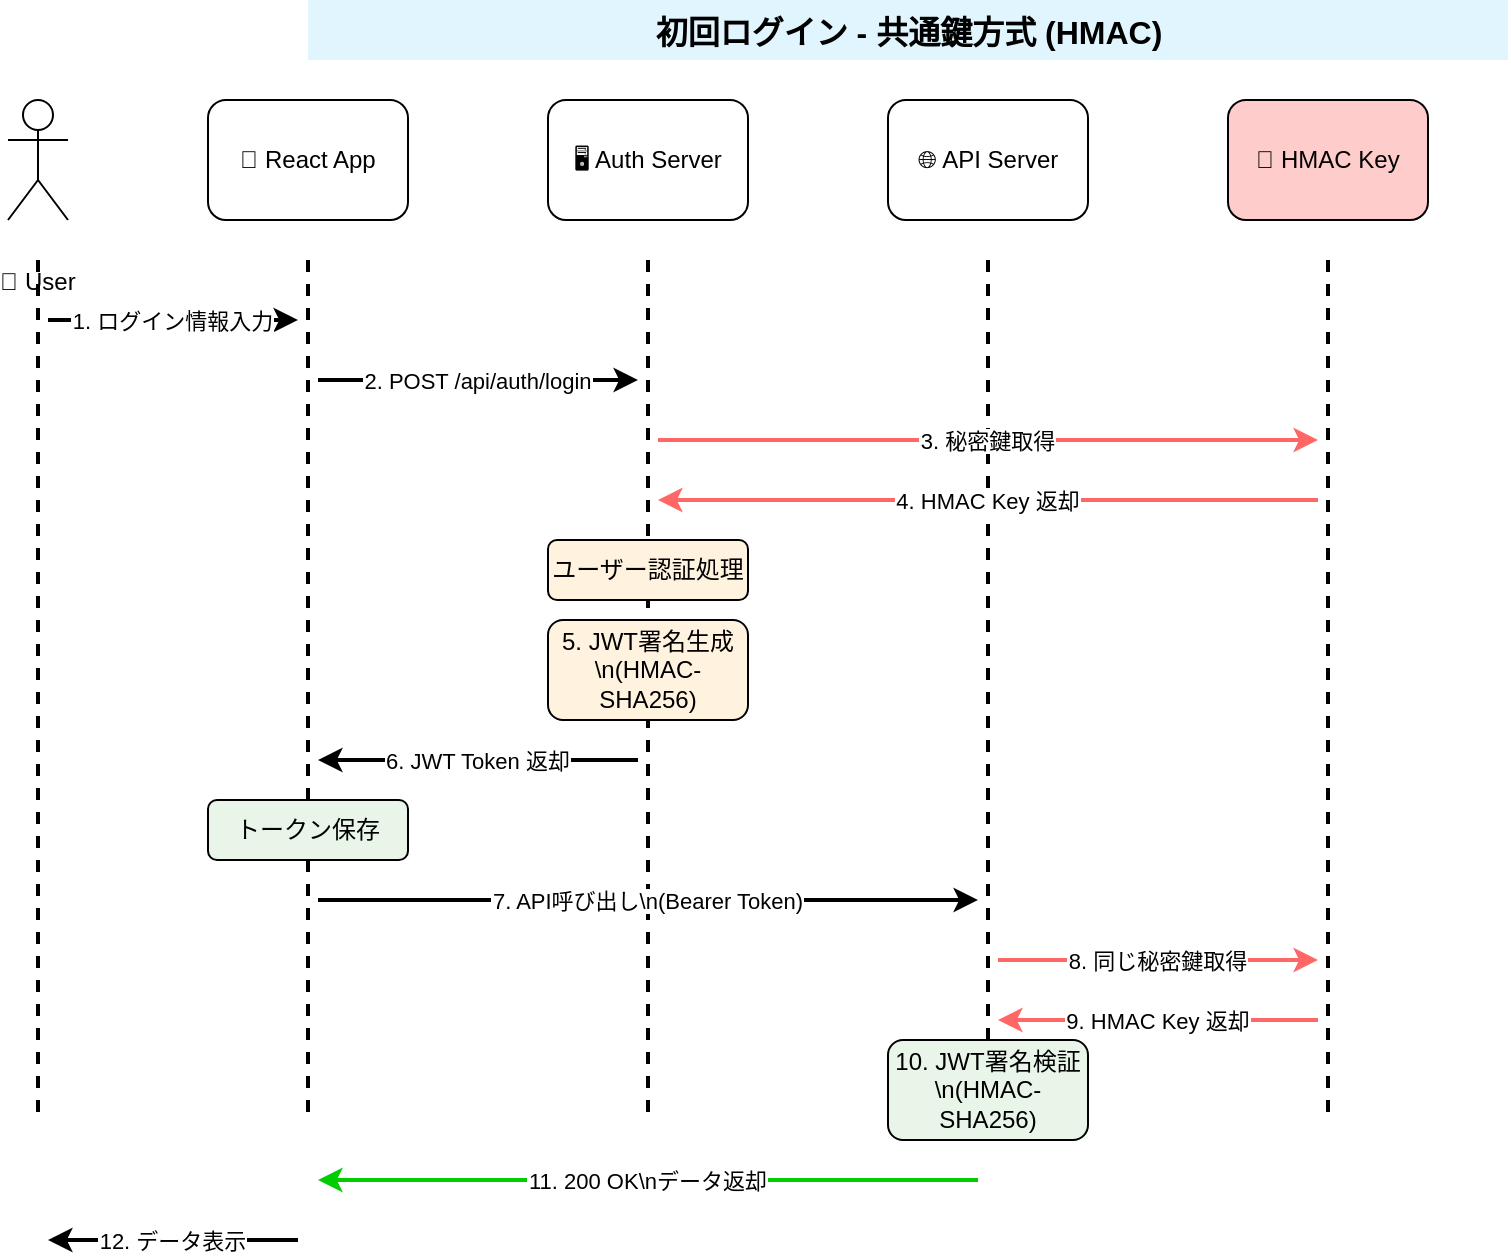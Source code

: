<mxfile version="1.0" type="device">
<diagram name="1. Initial Login - HMAC">
<mxGraphModel dx="1200" dy="800" grid="1" gridSize="10" guides="1" tooltips="1" connect="1" arrows="1" fold="1" page="1" pageScale="1" pageWidth="1200" pageHeight="800">
<root>
<mxCell id="0"/>
<mxCell id="1" parent="0"/>

<mxCell id="title1" value="初回ログイン - 共通鍵方式 (HMAC)" style="text;html=1;strokeColor=none;fillColor=#e1f5fe;align=center;fontSize=16;fontStyle=1;" vertex="1" parent="1">
<mxGeometry x="200" y="20" width="600" height="30" as="geometry"/>
</mxCell>

<mxCell id="user1" value="👤 User" style="shape=umlActor;verticalLabelPosition=bottom;" vertex="1" parent="1">
<mxGeometry x="50" y="70" width="30" height="60" as="geometry"/>
</mxCell>

<mxCell id="react1" value="📱 React App" style="rounded=1;whiteSpace=wrap;" vertex="1" parent="1">
<mxGeometry x="150" y="70" width="100" height="60" as="geometry"/>
</mxCell>

<mxCell id="auth1" value="🖥️ Auth Server" style="rounded=1;whiteSpace=wrap;" vertex="1" parent="1">
<mxGeometry x="320" y="70" width="100" height="60" as="geometry"/>
</mxCell>

<mxCell id="api1" value="🌐 API Server" style="rounded=1;whiteSpace=wrap;" vertex="1" parent="1">
<mxGeometry x="490" y="70" width="100" height="60" as="geometry"/>
</mxCell>

<mxCell id="key1" value="🔑 HMAC Key" style="rounded=1;whiteSpace=wrap;fillColor=#ffcccc;" vertex="1" parent="1">
<mxGeometry x="660" y="70" width="100" height="60" as="geometry"/>
</mxCell>

<mxCell id="userLine1" style="endArrow=none;dashed=1;strokeWidth=2;" edge="1" parent="1">
<mxGeometry relative="1" as="geometry">
<mxPoint x="65" y="150" as="sourcePoint"/>
<mxPoint x="65" y="580" as="targetPoint"/>
</mxGeometry>
</mxCell>

<mxCell id="reactLine1" style="endArrow=none;dashed=1;strokeWidth=2;" edge="1" parent="1">
<mxGeometry relative="1" as="geometry">
<mxPoint x="200" y="150" as="sourcePoint"/>
<mxPoint x="200" y="580" as="targetPoint"/>
</mxGeometry>
</mxCell>

<mxCell id="authLine1" style="endArrow=none;dashed=1;strokeWidth=2;" edge="1" parent="1">
<mxGeometry relative="1" as="geometry">
<mxPoint x="370" y="150" as="sourcePoint"/>
<mxPoint x="370" y="580" as="targetPoint"/>
</mxGeometry>
</mxCell>

<mxCell id="apiLine1" style="endArrow=none;dashed=1;strokeWidth=2;" edge="1" parent="1">
<mxGeometry relative="1" as="geometry">
<mxPoint x="540" y="150" as="sourcePoint"/>
<mxPoint x="540" y="580" as="targetPoint"/>
</mxGeometry>
</mxCell>

<mxCell id="keyLine1" style="endArrow=none;dashed=1;strokeWidth=2;" edge="1" parent="1">
<mxGeometry relative="1" as="geometry">
<mxPoint x="710" y="150" as="sourcePoint"/>
<mxPoint x="710" y="580" as="targetPoint"/>
</mxGeometry>
</mxCell>

<mxCell id="login1" value="1. ログイン情報入力" style="endArrow=classic;strokeWidth=2;" edge="1" parent="1">
<mxGeometry relative="1" as="geometry">
<mxPoint x="70" y="180" as="sourcePoint"/>
<mxPoint x="195" y="180" as="targetPoint"/>
</mxGeometry>
</mxCell>

<mxCell id="auth2" value="2. POST /api/auth/login" style="endArrow=classic;strokeWidth=2;" edge="1" parent="1">
<mxGeometry relative="1" as="geometry">
<mxPoint x="205" y="210" as="sourcePoint"/>
<mxPoint x="365" y="210" as="targetPoint"/>
</mxGeometry>
</mxCell>

<mxCell id="getKey1" value="3. 秘密鍵取得" style="endArrow=classic;strokeColor=#ff6666;strokeWidth=2;" edge="1" parent="1">
<mxGeometry relative="1" as="geometry">
<mxPoint x="375" y="240" as="sourcePoint"/>
<mxPoint x="705" y="240" as="targetPoint"/>
</mxGeometry>
</mxCell>

<mxCell id="returnKey1" value="4. HMAC Key 返却" style="endArrow=classic;strokeColor=#ff6666;strokeWidth=2;" edge="1" parent="1">
<mxGeometry relative="1" as="geometry">
<mxPoint x="705" y="270" as="sourcePoint"/>
<mxPoint x="375" y="270" as="targetPoint"/>
</mxGeometry>
</mxCell>

<mxCell id="authProcess1" value="ユーザー認証処理" style="rounded=1;whiteSpace=wrap;fillColor=#fff3e0;" vertex="1" parent="1">
<mxGeometry x="320" y="290" width="100" height="30" as="geometry"/>
</mxCell>

<mxCell id="sign1" value="5. JWT署名生成\n(HMAC-SHA256)" style="rounded=1;whiteSpace=wrap;fillColor=#fff3e0;" vertex="1" parent="1">
<mxGeometry x="320" y="330" width="100" height="50" as="geometry"/>
</mxCell>

<mxCell id="token1" value="6. JWT Token 返却" style="endArrow=classic;strokeWidth=2;" edge="1" parent="1">
<mxGeometry relative="1" as="geometry">
<mxPoint x="365" y="400" as="sourcePoint"/>
<mxPoint x="205" y="400" as="targetPoint"/>
</mxGeometry>
</mxCell>

<mxCell id="storeToken1" value="トークン保存" style="rounded=1;whiteSpace=wrap;fillColor=#e8f5e8;" vertex="1" parent="1">
<mxGeometry x="150" y="420" width="100" height="30" as="geometry"/>
</mxCell>

<mxCell id="apiReq1" value="7. API呼び出し\n(Bearer Token)" style="endArrow=classic;strokeWidth=2;" edge="1" parent="1">
<mxGeometry relative="1" as="geometry">
<mxPoint x="205" y="470" as="sourcePoint"/>
<mxPoint x="535" y="470" as="targetPoint"/>
</mxGeometry>
</mxCell>

<mxCell id="verifyKey1" value="8. 同じ秘密鍵取得" style="endArrow=classic;strokeColor=#ff6666;strokeWidth=2;" edge="1" parent="1">
<mxGeometry relative="1" as="geometry">
<mxPoint x="545" y="500" as="sourcePoint"/>
<mxPoint x="705" y="500" as="targetPoint"/>
</mxGeometry>
</mxCell>

<mxCell id="returnKey2" value="9. HMAC Key 返却" style="endArrow=classic;strokeColor=#ff6666;strokeWidth=2;" edge="1" parent="1">
<mxGeometry relative="1" as="geometry">
<mxPoint x="705" y="530" as="sourcePoint"/>
<mxPoint x="545" y="530" as="targetPoint"/>
</mxGeometry>
</mxCell>

<mxCell id="verify1" value="10. JWT署名検証\n(HMAC-SHA256)" style="rounded=1;whiteSpace=wrap;fillColor=#e8f5e8;" vertex="1" parent="1">
<mxGeometry x="490" y="540" width="100" height="50" as="geometry"/>
</mxCell>

<mxCell id="success1" value="11. 200 OK\nデータ返却" style="endArrow=classic;strokeColor=#00cc00;strokeWidth=2;" edge="1" parent="1">
<mxGeometry relative="1" as="geometry">
<mxPoint x="535" y="610" as="sourcePoint"/>
<mxPoint x="205" y="610" as="targetPoint"/>
</mxGeometry>
</mxCell>

<mxCell id="display1" value="12. データ表示" style="endArrow=classic;strokeWidth=2;" edge="1" parent="1">
<mxGeometry relative="1" as="geometry">
<mxPoint x="195" y="640" as="sourcePoint"/>
<mxPoint x="70" y="640" as="targetPoint"/>
</mxGeometry>
</mxCell>

</root>
</mxGraphModel>
</diagram>

<diagram name="2. Initial Login - RSA">
<mxGraphModel dx="1200" dy="800" grid="1" gridSize="10" guides="1" tooltips="1" connect="1" arrows="1" fold="1" page="1" pageScale="1" pageWidth="1200" pageHeight="800">
<root>
<mxCell id="0"/>
<mxCell id="1" parent="0"/>

<mxCell id="title2" value="初回ログイン - 公開鍵方式 (RSA)" style="text;html=1;strokeColor=none;fillColor=#e1f5fe;align=center;fontSize=16;fontStyle=1;" vertex="1" parent="1">
<mxGeometry x="200" y="20" width="600" height="30" as="geometry"/>
</mxCell>

<mxCell id="user2" value="👤 User" style="shape=umlActor;verticalLabelPosition=bottom;" vertex="1" parent="1">
<mxGeometry x="50" y="70" width="30" height="60" as="geometry"/>
</mxCell>

<mxCell id="react2" value="📱 React App" style="rounded=1;whiteSpace=wrap;" vertex="1" parent="1">
<mxGeometry x="150" y="70" width="100" height="60" as="geometry"/>
</mxCell>

<mxCell id="auth2" value="🖥️ Auth Server" style="rounded=1;whiteSpace=wrap;" vertex="1" parent="1">
<mxGeometry x="300" y="70" width="100" height="60" as="geometry"/>
</mxCell>

<mxCell id="api2" value="🌐 API Server" style="rounded=1;whiteSpace=wrap;" vertex="1" parent="1">
<mxGeometry x="450" y="70" width="100" height="60" as="geometry"/>
</mxCell>

<mxCell id="jwks2" value="🔐 JWKS\nEndpoint" style="rounded=1;whiteSpace=wrap;fillColor=#ccffcc;" vertex="1" parent="1">
<mxGeometry x="600" y="70" width="100" height="60" as="geometry"/>
</mxCell>

<mxCell id="privKey2" value="🔑 Private Key" style="rounded=1;whiteSpace=wrap;fillColor=#ffcccc;" vertex="1" parent="1">
<mxGeometry x="750" y="70" width="100" height="60" as="geometry"/>
</mxCell>

<mxCell id="userLine2" style="endArrow=none;dashed=1;strokeWidth=2;" edge="1" parent="1">
<mxGeometry relative="1" as="geometry">
<mxPoint x="65" y="150" as="sourcePoint"/>
<mxPoint x="65" y="680" as="targetPoint"/>
</mxGeometry>
</mxCell>

<mxCell id="reactLine2" style="endArrow=none;dashed=1;strokeWidth=2;" edge="1" parent="1">
<mxGeometry relative="1" as="geometry">
<mxPoint x="200" y="150" as="sourcePoint"/>
<mxPoint x="200" y="680" as="targetPoint"/>
</mxGeometry>
</mxCell>

<mxCell id="authLine2" style="endArrow=none;dashed=1;strokeWidth=2;" edge="1" parent="1">
<mxGeometry relative="1" as="geometry">
<mxPoint x="350" y="150" as="sourcePoint"/>
<mxPoint x="350" y="680" as="targetPoint"/>
</mxGeometry>
</mxCell>

<mxCell id="apiLine2" style="endArrow=none;dashed=1;strokeWidth=2;" edge="1" parent="1">
<mxGeometry relative="1" as="geometry">
<mxPoint x="500" y="150" as="sourcePoint"/>
<mxPoint x="500" y="680" as="targetPoint"/>
</mxGeometry>
</mxCell>

<mxCell id="jwksLine2" style="endArrow=none;dashed=1;strokeWidth=2;" edge="1" parent="1">
<mxGeometry relative="1" as="geometry">
<mxPoint x="650" y="150" as="sourcePoint"/>
<mxPoint x="650" y="680" as="targetPoint"/>
</mxGeometry>
</mxCell>

<mxCell id="privLine2" style="endArrow=none;dashed=1;strokeWidth=2;" edge="1" parent="1">
<mxGeometry relative="1" as="geometry">
<mxPoint x="800" y="150" as="sourcePoint"/>
<mxPoint x="800" y="680" as="targetPoint"/>
</mxGeometry>
</mxCell>

<mxCell id="login2" value="1. ログイン情報入力" style="endArrow=classic;strokeWidth=2;" edge="1" parent="1">
<mxGeometry relative="1" as="geometry">
<mxPoint x="70" y="180" as="sourcePoint"/>
<mxPoint x="195" y="180" as="targetPoint"/>
</mxGeometry>
</mxCell>

<mxCell id="authReq2" value="2. POST /api/auth/login" style="endArrow=classic;strokeWidth=2;" edge="1" parent="1">
<mxGeometry relative="1" as="geometry">
<mxPoint x="205" y="210" as="sourcePoint"/>
<mxPoint x="345" y="210" as="targetPoint"/>
</mxGeometry>
</mxCell>

<mxCell id="getPriv2" value="3. 秘密鍵取得" style="endArrow=classic;strokeColor=#ff6666;strokeWidth=2;" edge="1" parent="1">
<mxGeometry relative="1" as="geometry">
<mxPoint x="355" y="240" as="sourcePoint"/>
<mxPoint x="795" y="240" as="targetPoint"/>
</mxGeometry>
</mxCell>

<mxCell id="returnPriv2" value="4. RSA Private Key" style="endArrow=classic;strokeColor=#ff6666;strokeWidth=2;" edge="1" parent="1">
<mxGeometry relative="1" as="geometry">
<mxPoint x="795" y="270" as="sourcePoint"/>
<mxPoint x="355" y="270" as="targetPoint"/>
</mxGeometry>
</mxCell>

<mxCell id="authProcess2" value="ユーザー認証処理" style="rounded=1;whiteSpace=wrap;fillColor=#fff3e0;" vertex="1" parent="1">
<mxGeometry x="300" y="290" width="100" height="30" as="geometry"/>
</mxCell>

<mxCell id="sign2" value="5. JWT署名生成\n(RSA-SHA256)" style="rounded=1;whiteSpace=wrap;fillColor=#fff3e0;" vertex="1" parent="1">
<mxGeometry x="300" y="330" width="100" height="50" as="geometry"/>
</mxCell>

<mxCell id="publishKey2" value="6. 公開鍵をJWKSに登録" style="endArrow=classic;strokeColor=#00cc00;strokeWidth=2;" edge="1" parent="1">
<mxGeometry relative="1" as="geometry">
<mxPoint x="355" y="400" as="sourcePoint"/>
<mxPoint x="645" y="400" as="targetPoint"/>
</mxGeometry>
</mxCell>

<mxCell id="token2" value="7. JWT Token 返却" style="endArrow=classic;strokeWidth=2;" edge="1" parent="1">
<mxGeometry relative="1" as="geometry">
<mxPoint x="345" y="430" as="sourcePoint"/>
<mxPoint x="205" y="430" as="targetPoint"/>
</mxGeometry>
</mxCell>

<mxCell id="storeToken2" value="トークン保存" style="rounded=1;whiteSpace=wrap;fillColor=#e8f5e8;" vertex="1" parent="1">
<mxGeometry x="150" y="450" width="100" height="30" as="geometry"/>
</mxCell>

<mxCell id="apiReq2" value="8. API呼び出し\n(Bearer Token)" style="endArrow=classic;strokeWidth=2;" edge="1" parent="1">
<mxGeometry relative="1" as="geometry">
<mxPoint x="205" y="500" as="sourcePoint"/>
<mxPoint x="495" y="500" as="targetPoint"/>
</mxGeometry>
</mxCell>

<mxCell id="getPub2" value="9. 公開鍵取得" style="endArrow=classic;strokeColor=#00cc00;strokeWidth=2;" edge="1" parent="1">
<mxGeometry relative="1" as="geometry">
<mxPoint x="505" y="530" as="sourcePoint"/>
<mxPoint x="645" y="530" as="targetPoint"/>
</mxGeometry>
</mxCell>

<mxCell id="returnPub2" value="10. RSA Public Key" style="endArrow=classic;strokeColor=#00cc00;strokeWidth=2;" edge="1" parent="1">
<mxGeometry relative="1" as="geometry">
<mxPoint x="645" y="560" as="sourcePoint"/>
<mxPoint x="505" y="560" as="targetPoint"/>
</mxGeometry>
</mxCell>

<mxCell id="verify2" value="11. JWT署名検証\n(RSA Public Key)" style="rounded=1;whiteSpace=wrap;fillColor=#e8f5e8;" vertex="1" parent="1">
<mxGeometry x="450" y="580" width="100" height="50" as="geometry"/>
</mxCell>

<mxCell id="success2" value="12. 200 OK\nデータ返却" style="endArrow=classic;strokeColor=#00cc00;strokeWidth=2;" edge="1" parent="1">
<mxGeometry relative="1" as="geometry">
<mxPoint x="495" y="650" as="sourcePoint"/>
<mxPoint x="205" y="650" as="targetPoint"/>
</mxGeometry>
</mxCell>

<mxCell id="display2" value="13. データ表示" style="endArrow=classic;strokeWidth=2;" edge="1" parent="1">
<mxGeometry relative="1" as="geometry">
<mxPoint x="195" y="680" as="sourcePoint"/>
<mxPoint x="70" y="680" as="targetPoint"/>
</mxGeometry>
</mxCell>

</root>
</mxGraphModel>
</diagram>

<diagram name="3. Valid Token">
<mxGraphModel dx="1200" dy="800" grid="1" gridSize="10" guides="1" tooltips="1" connect="1" arrows="1" fold="1" page="1" pageScale="1" pageWidth="1200" pageHeight="800">
<root>
<mxCell id="0"/>
<mxCell id="1" parent="0"/>

<mxCell id="title3" value="APIトークン有効時 - 正常フロー" style="text;html=1;strokeColor=none;fillColor=#c8e6c9;align=center;fontSize=16;fontStyle=1;" vertex="1" parent="1">
<mxGeometry x="300" y="20" width="400" height="30" as="geometry"/>
</mxCell>

<mxCell id="user3" value="👤 User" style="shape=umlActor;verticalLabelPosition=bottom;" vertex="1" parent="1">
<mxGeometry x="80" y="70" width="30" height="60" as="geometry"/>
</mxCell>

<mxCell id="react3" value="📱 React App" style="rounded=1;whiteSpace=wrap;" vertex="1" parent="1">
<mxGeometry x="200" y="70" width="100" height="60" as="geometry"/>
</mxCell>

<mxCell id="api3" value="🌐 API Server" style="rounded=1;whiteSpace=wrap;" vertex="1" parent="1">
<mxGeometry x="380" y="70" width="100" height="60" as="geometry"/>
</mxCell>

<mxCell id="cache3" value="🚀 JWT Cache" style="rounded=1;whiteSpace=wrap;fillColor=#bbdefb;" vertex="1" parent="1">
<mxGeometry x="560" y="70" width="100" height="60" as="geometry"/>
</mxCell>

<mxCell id="userLine3" style="endArrow=none;dashed=1;strokeWidth=2;" edge="1" parent="1">
<mxGeometry relative="1" as="geometry">
<mxPoint x="95" y="150" as="sourcePoint"/>
<mxPoint x="95" y="450" as="targetPoint"/>
</mxGeometry>
</mxCell>

<mxCell id="reactLine3" style="endArrow=none;dashed=1;strokeWidth=2;" edge="1" parent="1">
<mxGeometry relative="1" as="geometry">
<mxPoint x="250" y="150" as="sourcePoint"/>
<mxPoint x="250" y="450" as="targetPoint"/>
</mxGeometry>
</mxCell>

<mxCell id="apiLine3" style="endArrow=none;dashed=1;strokeWidth=2;" edge="1" parent="1">
<mxGeometry relative="1" as="geometry">
<mxPoint x="430" y="150" as="sourcePoint"/>
<mxPoint x="430" y="450" as="targetPoint"/>
</mxGeometry>
</mxCell>

<mxCell id="cacheLine3" style="endArrow=none;dashed=1;strokeWidth=2;" edge="1" parent="1">
<mxGeometry relative="1" as="geometry">
<mxPoint x="610" y="150" as="sourcePoint"/>
<mxPoint x="610" y="450" as="targetPoint"/>
</mxGeometry>
</mxCell>

<mxCell id="request3" value="1. データ要求" style="endArrow=classic;strokeWidth=2;" edge="1" parent="1">
<mxGeometry relative="1" as="geometry">
<mxPoint x="100" y="180" as="sourcePoint"/>
<mxPoint x="245" y="180" as="targetPoint"/>
</mxGeometry>
</mxCell>

<mxCell id="apiCall3" value="2. GET /api/data\n(有効JWT付き)" style="endArrow=classic;strokeWidth=2;" edge="1" parent="1">
<mxGeometry relative="1" as="geometry">
<mxPoint x="255" y="210" as="sourcePoint"/>
<mxPoint x="425" y="210" as="targetPoint"/>
</mxGeometry>
</mxCell>

<mxCell id="cacheCheck3" value="3. キャッシュ確認" style="endArrow=classic;strokeColor=#1976d2;strokeWidth=2;" edge="1" parent="1">
<mxGeometry relative="1" as="geometry">
<mxPoint x="435" y="240" as="sourcePoint"/>
<mxPoint x="605" y="240" as="targetPoint"/>
</mxGeometry>
</mxCell>

<mxCell id="cacheHit3" value="4. キャッシュヒット\n(検証済みトークン)" style="endArrow=classic;strokeColor=#1976d2;strokeWidth=2;" edge="1" parent="1">
<mxGeometry relative="1" as="geometry">
<mxPoint x="605" y="270" as="sourcePoint"/>
<mxPoint x="435" y="270" as="targetPoint"/>
</mxGeometry>
</mxCell>

<mxCell id="process3" value="リクエスト処理" style="rounded=1;whiteSpace=wrap;fillColor=#e8f5e8;" vertex="1" parent="1">
<mxGeometry x="380" y="300" width="100" height="30" as="geometry"/>
</mxCell>

<mxCell id="response3" value="5. 200 OK\nデータ返却" style="endArrow=classic;strokeColor=#00cc00;strokeWidth=2;" edge="1" parent="1">
<mxGeometry relative="1" as="geometry">
<mxPoint x="425" y="350" as="sourcePoint"/>
<mxPoint x="255" y="350" as="targetPoint"/>
</mxGeometry>
</mxCell>

<mxCell id="display3" value="6. データ表示" style="endArrow=classic;strokeWidth=2;" edge="1" parent="1">
<mxGeometry relative="1" as="geometry">
<mxPoint x="245" y="380" as="sourcePoint"/>
<mxPoint x="100" y="380" as="targetPoint"/>
</mxGeometry>
</mxCell>

</root>
</mxGraphModel>
</diagram>

<diagram name="4. Token Refresh">
<mxGraphModel dx="1200" dy="800" grid="1" gridSize="10" guides="1" tooltips="1" connect="1" arrows="1" fold="1" page="1" pageScale="1" pageWidth="1200" pageHeight="800">
<root>
<mxCell id="0"/>
<mxCell id="1" parent="0"/>

<mxCell id="title4" value="API無効で新規発行時 - リフレッシュフロー" style="text;html=1;strokeColor=none;fillColor=#fff3e0;align=center;fontSize=16;fontStyle=1;" vertex="1" parent="1">
<mxGeometry x="250" y="20" width="500" height="30" as="geometry"/>
</mxCell>

<mxCell id="user4" value="👤 User" style="shape=umlActor;verticalLabelPosition=bottom;" vertex="1" parent="1">
<mxGeometry x="50" y="70" width="30" height="60" as="geometry"/>
</mxCell>

<mxCell id="react4" value="📱 React App" style="rounded=1;whiteSpace=wrap;" vertex="1" parent="1">
<mxGeometry x="150" y="70" width="100" height="60" as="geometry"/>
</mxCell>

<mxCell id="api4" value="🌐 API Server" style="rounded=1;whiteSpace=wrap;" vertex="1" parent="1">
<mxGeometry x="300" y="70" width="100" height="60" as="geometry"/>
</mxCell>

<mxCell id="auth4" value="🖥️ Auth Server" style="rounded=1;whiteSpace=wrap;" vertex="1" parent="1">
<mxGeometry x="450" y="70" width="100" height="60" as="geometry"/>
</mxCell>

<mxCell id="db4" value="🗄️ Token DB" style="rounded=1;whiteSpace=wrap;fillColor=#f8bbd9;" vertex="1" parent="1">
<mxGeometry x="600" y="70" width="100" height="60" as="geometry"/>
</mxCell>

<mxCell id="userLine4" style="endArrow=none;dashed=1;strokeWidth=2;" edge="1" parent="1">
<mxGeometry relative="1" as="geometry">
<mxPoint x="65" y="150" as="sourcePoint"/>
<mxPoint x="65" y="650" as="targetPoint"/>
</mxGeometry>
</mxCell>

<mxCell id="reactLine4" style="endArrow=none;dashed=1;strokeWidth=2;" edge="1" parent="1">
<mxGeometry relative="1" as="geometry">
<mxPoint x="200" y="150" as="sourcePoint"/>
<mxPoint x="200" y="650" as="targetPoint"/>
</mxGeometry>
</mxCell>

<mxCell id="apiLine4" style="endArrow=none;dashed=1;strokeWidth=2;" edge="1" parent="1">
<mxGeometry relative="1" as="geometry">
<mxPoint x="350" y="150" as="sourcePoint"/>
<mxPoint x="350" y="650" as="targetPoint"/>
</mxGeometry>
</mxCell>

<mxCell id="authLine4" style="endArrow=none;dashed=1;strokeWidth=2;" edge="1" parent="1">
<mxGeometry relative="1" as="geometry">
<mxPoint x="500" y="150" as="sourcePoint"/>
<mxPoint x="500" y="650" as="targetPoint"/>
</mxGeometry>
</mxCell>

<mxCell id="dbLine4" style="endArrow=none;dashed=1;strokeWidth=2;" edge="1" parent="1">
<mxGeometry relative="1" as="geometry">
<mxPoint x="650" y="150" as="sourcePoint"/>
<mxPoint x="650" y="650" as="targetPoint"/>
</mxGeometry>
</mxCell>

<mxCell id="request4" value="1. データ要求" style="endArrow=classic;strokeWidth=2;" edge="1" parent="1">
<mxGeometry relative="1" as="geometry">
<mxPoint x="70" y="180" as="sourcePoint"/>
<mxPoint x="195" y="180" as="targetPoint"/>
</mxGeometry>
</mxCell>

<mxCell id="expiredCall4" value="2. GET /api/data\n(期限切れJWT)" style="endArrow=classic;strokeWidth=2;" edge="1" parent="1">
<mxGeometry relative="1" as="geometry">
<mxPoint x="205" y="210" as="sourcePoint"/>
<mxPoint x="345" y="210" as="targetPoint"/>
</mxGeometry>
</mxCell>

<mxCell id="error401" value="3. 401 Unauthorized\n(トークン期限切れ)" style="endArrow=classic;strokeColor=#d32f2f;strokeWidth=2;" edge="1" parent="1">
<mxGeometry relative="1" as="geometry">
<mxPoint x="345" y="250" as="sourcePoint"/>
<mxPoint x="205" y="250" as="targetPoint"/>
</mxGeometry>
</mxCell>

<mxCell id="interceptor4" value="自動リフレッシュ\n(Axios Interceptor)" style="rounded=1;whiteSpace=wrap;fillColor=#ffeb3b;" vertex="1" parent="1">
<mxGeometry x="150" y="280" width="100" height="40" as="geometry"/>
</mxCell>

<mxCell id="refresh4" value="4. POST /api/auth/refresh\n(Refresh Token)" style="endArrow=classic;strokeColor=#ff9800;strokeWidth=2;" edge="1" parent="1">
<mxGeometry relative="1" as="geometry">
<mxPoint x="205" y="340" as="sourcePoint"/>
<mxPoint x="495" y="340" as="targetPoint"/>
</mxGeometry>
</mxCell>

<mxCell id="checkRefresh4" value="5. リフレッシュトークン検証" style="endArrow=classic;strokeColor=#ff9800;strokeWidth=2;" edge="1" parent="1">
<mxGeometry relative="1" as="geometry">
<mxPoint x="505" y="370" as="sourcePoint"/>
<mxPoint x="645" y="370" as="targetPoint"/>
</mxGeometry>
</mxCell>

<mxCell id="validRefresh4" value="6. 有効トークン" style="endArrow=classic;strokeColor=#ff9800;strokeWidth=2;" edge="1" parent="1">
<mxGeometry relative="1" as="geometry">
<mxPoint x="645" y="400" as="sourcePoint"/>
<mxPoint x="505" y="400" as="targetPoint"/>
</mxGeometry>
</mxCell>

<mxCell id="rotation4" value="7. Token Rotation\n(古いトークン無効化)" style="endArrow=classic;strokeColor=#ff9800;strokeWidth=2;" edge="1" parent="1">
<mxGeometry relative="1" as="geometry">
<mxPoint x="505" y="430" as="sourcePoint"/>
<mxPoint x="645" y="430" as="targetPoint"/>
</mxGeometry>
</mxCell>

<mxCell id="newTokens4" value="8. 新しいトークンペア\n(Access + Refresh)" style="endArrow=classic;strokeColor=#00cc00;strokeWidth=2;" edge="1" parent="1">
<mxGeometry relative="1" as="geometry">
<mxPoint x="495" y="470" as="sourcePoint"/>
<mxPoint x="205" y="470" as="targetPoint"/>
</mxGeometry>
</mxCell>

<mxCell id="retryApi4" value="9. API再試行\n(新しいJWT)" style="endArrow=classic;strokeWidth=2;" edge="1" parent="1">
<mxGeometry relative="1" as="geometry">
<mxPoint x="205" y="510" as="sourcePoint"/>
<mxPoint x="345" y="510" as="targetPoint"/>
</mxGeometry>
</mxCell>

<mxCell id="successRetry4" value="10. 200 OK\nデータ返却" style="endArrow=classic;strokeColor=#00cc00;strokeWidth=2;" edge="1" parent="1">
<mxGeometry relative="1" as="geometry">
<mxPoint x="345" y="540" as="sourcePoint"/>
<mxPoint x="205" y="540" as="targetPoint"/>
</mxGeometry>
</mxCell>

<mxCell id="display4" value="11. データ表示" style="endArrow=classic;strokeWidth=2;" edge="1" parent="1">
<mxGeometry relative="1" as="geometry">
<mxPoint x="195" y="570" as="sourcePoint"/>
<mxPoint x="70" y="570" as="targetPoint"/>
</mxGeometry>
</mxCell>

</root>
</mxGraphModel>
</diagram>

<diagram name="5. Invalid JWT">
<mxGraphModel dx="1200" dy="800" grid="1" gridSize="10" guides="1" tooltips="1" connect="1" arrows="1" fold="1" page="1" pageScale="1" pageWidth="1200" pageHeight="800">
<root>
<mxCell id="0"/>
<mxCell id="1" parent="0"/>

<mxCell id="title5" value="JWT不正時 - エラーハンドリング" style="text;html=1;strokeColor=none;fillColor=#ffcdd2;align=center;fontSize=16;fontStyle=1;" vertex="1" parent="1">
<mxGeometry x="250" y="20" width="500" height="30" as="geometry"/>
</mxCell>

<mxCell id="user5" value="👤 User" style="shape=umlActor;verticalLabelPosition=bottom;" vertex="1" parent="1">
<mxGeometry x="50" y="70" width="30" height="60" as="geometry"/>
</mxCell>

<mxCell id="react5" value="📱 React App" style="rounded=1;whiteSpace=wrap;" vertex="1" parent="1">
<mxGeometry x="150" y="70" width="100" height="60" as="geometry"/>
</mxCell>

<mxCell id="api5" value="🌐 API Server" style="rounded=1;whiteSpace=wrap;" vertex="1" parent="1">
<mxGeometry x="300" y="70" width="100" height="60" as="geometry"/>
</mxCell>

<mxCell id="auth5" value="🖥️ Auth Server" style="rounded=1;whiteSpace=wrap;" vertex="1" parent="1">
<mxGeometry x="450" y="70" width="100" height="60" as="geometry"/>
</mxCell>

<mxCell id="logger5" value="🛡️ Security\nLogger" style="rounded=1;whiteSpace=wrap;fillColor=#ff9999;" vertex="1" parent="1">
<mxGeometry x="600" y="70" width="100" height="60" as="geometry"/>
</mxCell>

<mxCell id="userLine5" style="endArrow=none;dashed=1;strokeWidth=2;" edge="1" parent="1">
<mxGeometry relative="1" as="geometry">
<mxPoint x="65" y="150" as="sourcePoint"/>
<mxPoint x="65" y="580" as="targetPoint"/>
</mxGeometry>
</mxCell>

<mxCell id="reactLine5" style="endArrow=none;dashed=1;strokeWidth=2;" edge="1" parent="1">
<mxGeometry relative="1" as="geometry">
<mxPoint x="200" y="150" as="sourcePoint"/>
<mxPoint x="200" y="580" as="targetPoint"/>
</mxGeometry>
</mxCell>

<mxCell id="apiLine5" style="endArrow=none;dashed=1;strokeWidth=2;" edge="1" parent="1">
<mxGeometry relative="1" as="geometry">
<mxPoint x="350" y="150" as="sourcePoint"/>
<mxPoint x="350" y="580" as="targetPoint"/>
</mxGeometry>
</mxCell>

<mxCell id="authLine5" style="endArrow=none;dashed=1;strokeWidth=2;" edge="1" parent="1">
<mxGeometry relative="1" as="geometry">
<mxPoint x="500" y="150" as="sourcePoint"/>
<mxPoint x="500" y="580" as="targetPoint"/>
</mxGeometry>
</mxCell>

<mxCell id="logLine5" style="endArrow=none;dashed=1;strokeWidth=2;" edge="1" parent="1">
<mxGeometry relative="1" as="geometry">
<mxPoint x="650" y="150" as="sourcePoint"/>
<mxPoint x="650" y="580" as="targetPoint"/>
</mxGeometry>
</mxCell>

<mxCell id="request5" value="1. データ要求" style="endArrow=classic;strokeWidth=2;" edge="1" parent="1">
<mxGeometry relative="1" as="geometry">
<mxPoint x="70" y="180" as="sourcePoint"/>
<mxPoint x="195" y="180" as="targetPoint"/>
</mxGeometry>
</mxCell>

<mxCell id="maliciousCall5" value="2. GET /api/data\n(不正JWT)" style="endArrow=classic;strokeColor=#d32f2f;strokeWidth=2;" edge="1" parent="1">
<mxGeometry relative="1" as="geometry">
<mxPoint x="205" y="210" as="sourcePoint"/>
<mxPoint x="345" y="210" as="targetPoint"/>
</mxGeometry>
</mxCell>

<mxCell id="verify5" value="3. JWT署名検証\n(失敗)" style="rounded=1;whiteSpace=wrap;fillColor=#ffeb3b;" vertex="1" parent="1">
<mxGeometry x="300" y="240" width="100" height="50" as="geometry"/>
</mxCell>

<mxCell id="logThreat5" value="4. セキュリティ脅威ログ記録\n(不正アクセス試行)" style="endArrow=classic;strokeColor=#d32f2f;strokeWidth=2;" edge="1" parent="1">
<mxGeometry relative="1" as="geometry">
<mxPoint x="355" y="310" as="sourcePoint"/>
<mxPoint x="645" y="310" as="targetPoint"/>
</mxGeometry>
</mxCell>

<mxCell id="invalidError5" value="5. 401 Unauthorized\n(不正JWT)" style="endArrow=classic;strokeColor=#d32f2f;strokeWidth=2;" edge="1" parent="1">
<mxGeometry relative="1" as="geometry">
<mxPoint x="345" y="350" as="sourcePoint"/>
<mxPoint x="205" y="350" as="targetPoint"/>
</mxGeometry>
</mxCell>

<mxCell id="refreshFail5" value="6. POST /api/auth/refresh\n(不正リフレッシュトークン)" style="endArrow=classic;strokeColor=#d32f2f;strokeWidth=2;" edge="1" parent="1">
<mxGeometry relative="1" as="geometry">
<mxPoint x="205" y="390" as="sourcePoint"/>
<mxPoint x="495" y="390" as="targetPoint"/>
</mxGeometry>
</mxCell>

<mxCell id="refreshError5" value="7. 401 Unauthorized\n(無効リフレッシュトークン)" style="endArrow=classic;strokeColor=#d32f2f;strokeWidth=2;" edge="1" parent="1">
<mxGeometry relative="1" as="geometry">
<mxPoint x="495" y="430" as="sourcePoint"/>
<mxPoint x="205" y="430" as="targetPoint"/>
</mxGeometry>
</mxCell>

<mxCell id="logout5" value="8. 強制ログアウト\n全トークンクリア" style="rounded=1;whiteSpace=wrap;fillColor=#ffcdd2;" vertex="1" parent="1">
<mxGeometry x="150" y="460" width="100" height="50" as="geometry"/>
</mxCell>

<mxCell id="loginRedirect5" value="9. ログイン画面へ\nリダイレクト" style="endArrow=classic;strokeWidth=2;" edge="1" parent="1">
<mxGeometry relative="1" as="geometry">
<mxPoint x="195" y="540" as="sourcePoint"/>
<mxPoint x="70" y="540" as="targetPoint"/>
</mxGeometry>
</mxCell>

</root>
</mxGraphModel>
</diagram>

</mxfile>